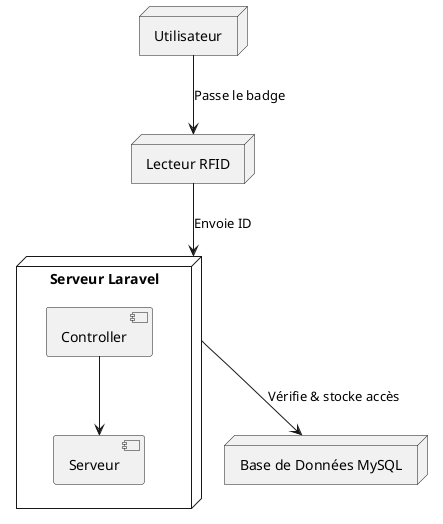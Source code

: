 @startuml diagrammeDarchitecture
node "Utilisateur" {
}

node "Lecteur RFID" {
}

node "Serveur Laravel" {
  [Controller] --> [Serveur]
}

node "Base de Données MySQL" {
}

Utilisateur --> "Lecteur RFID" : Passe le badge
"Lecteur RFID" --> "Serveur Laravel" : Envoie ID
"Serveur Laravel" --> "Base de Données MySQL" : Vérifie & stocke accès
@enduml
